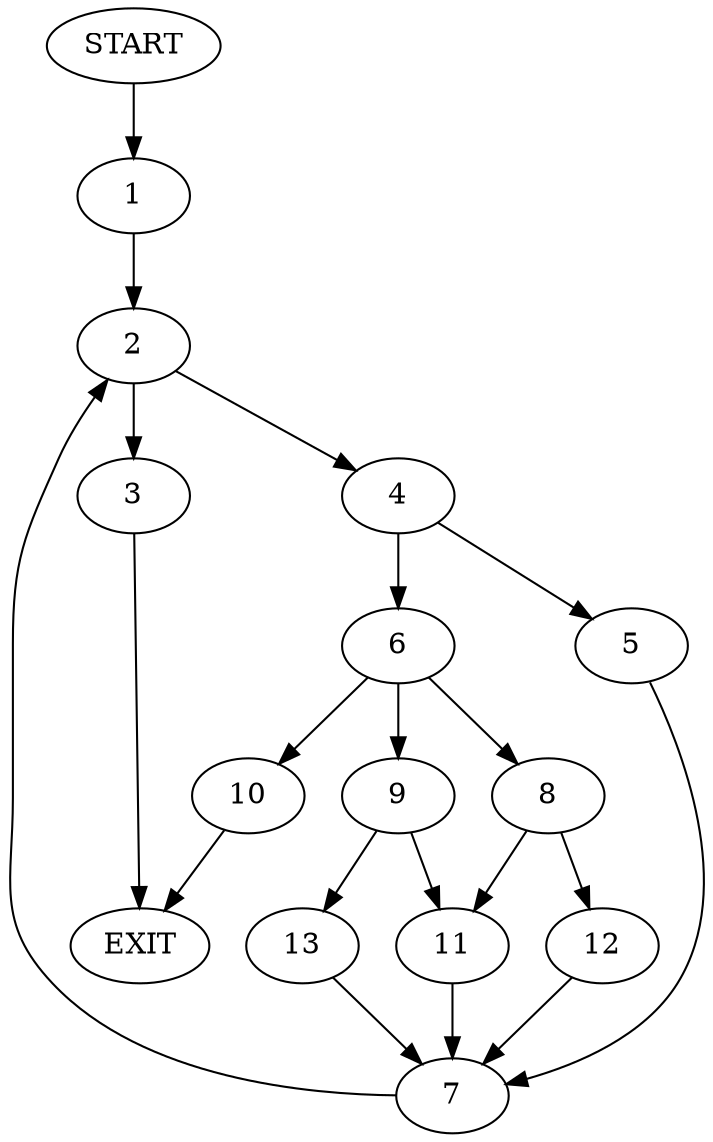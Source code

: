 digraph {
0 [label="START"]
14 [label="EXIT"]
0 -> 1
1 -> 2
2 -> 3
2 -> 4
4 -> 5
4 -> 6
3 -> 14
5 -> 7
6 -> 8
6 -> 9
6 -> 10
7 -> 2
8 -> 11
8 -> 12
10 -> 14
9 -> 13
9 -> 11
11 -> 7
12 -> 7
13 -> 7
}

